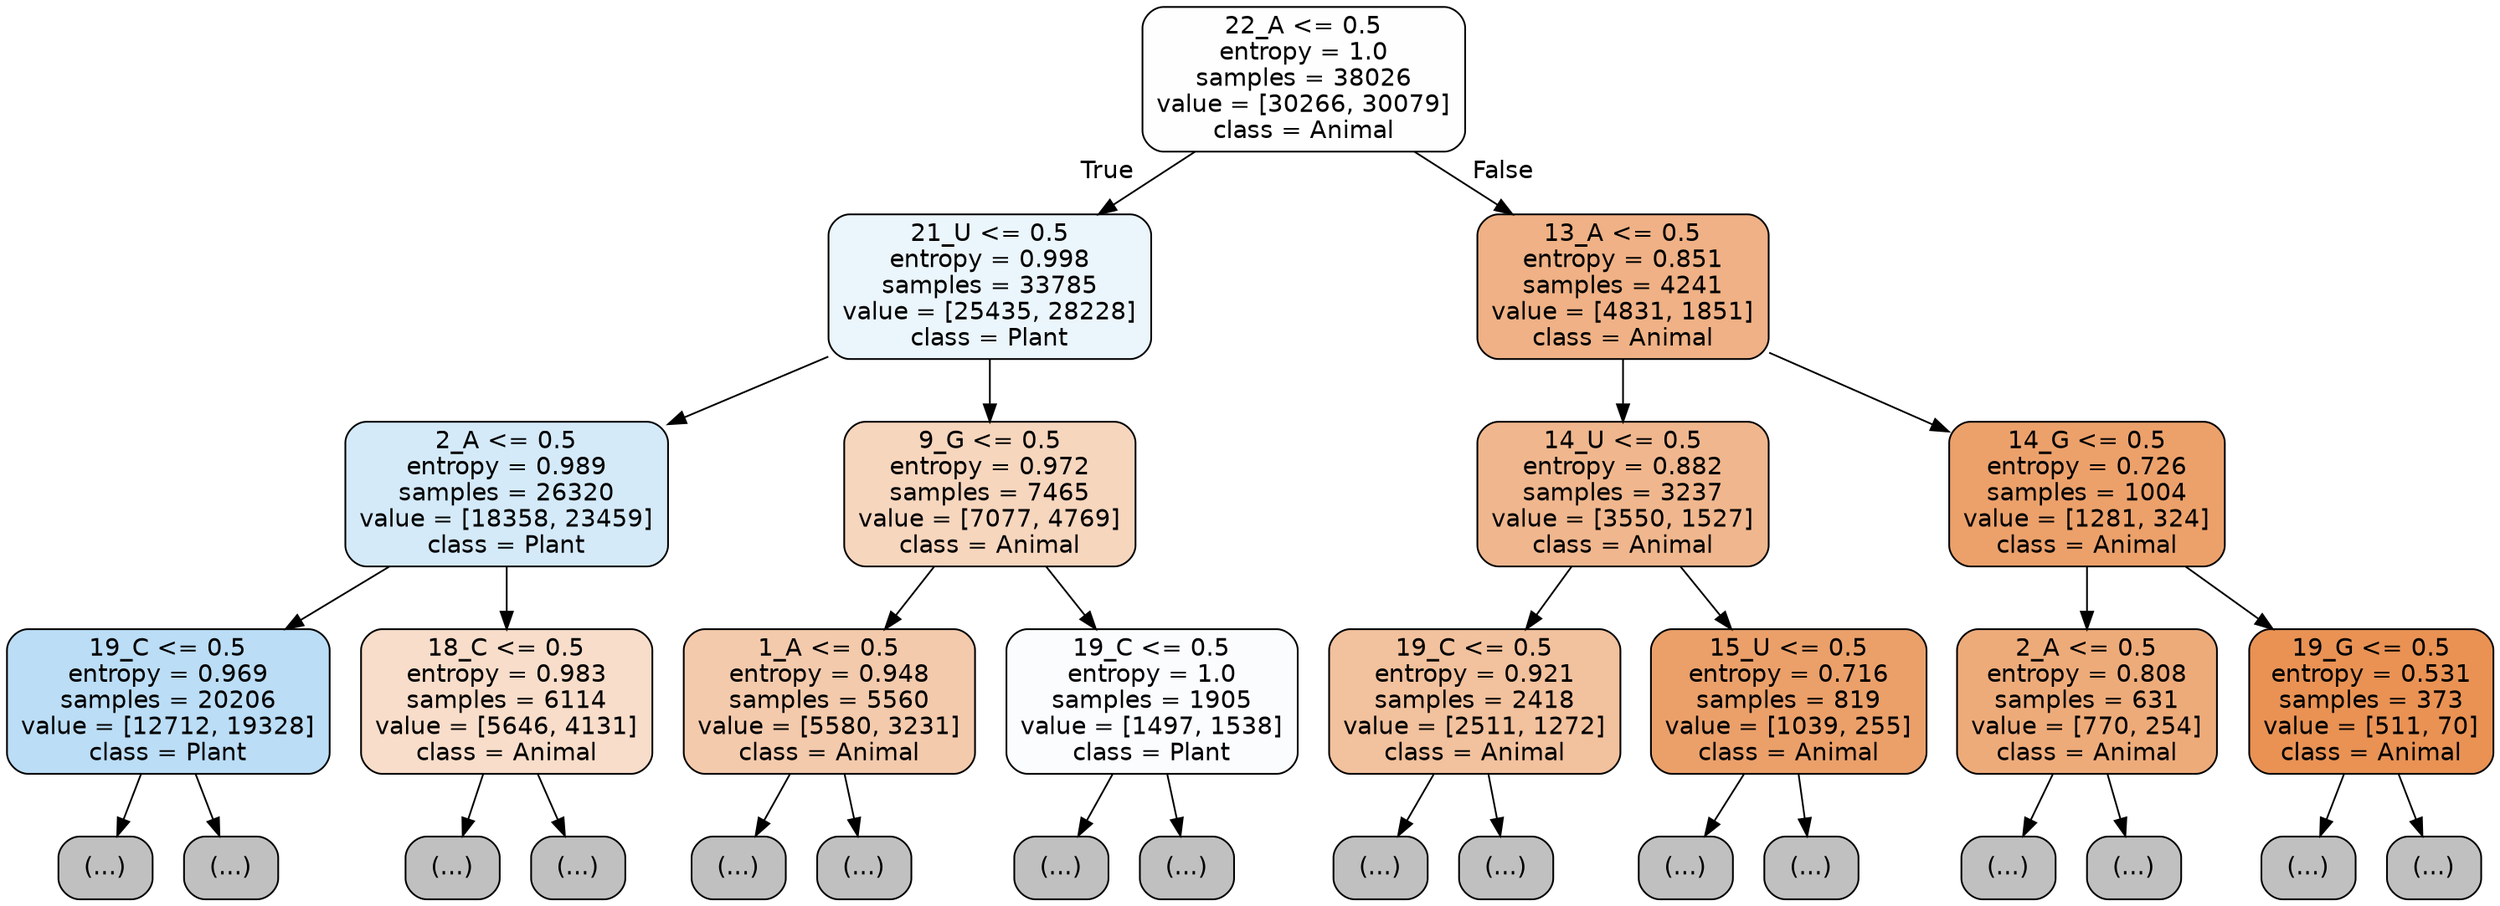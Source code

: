 digraph Tree {
node [shape=box, style="filled, rounded", color="black", fontname="helvetica"] ;
edge [fontname="helvetica"] ;
0 [label="22_A <= 0.5\nentropy = 1.0\nsamples = 38026\nvalue = [30266, 30079]\nclass = Animal", fillcolor="#fffefe"] ;
1 [label="21_U <= 0.5\nentropy = 0.998\nsamples = 33785\nvalue = [25435, 28228]\nclass = Plant", fillcolor="#ebf5fc"] ;
0 -> 1 [labeldistance=2.5, labelangle=45, headlabel="True"] ;
2 [label="2_A <= 0.5\nentropy = 0.989\nsamples = 26320\nvalue = [18358, 23459]\nclass = Plant", fillcolor="#d4eaf9"] ;
1 -> 2 ;
3 [label="19_C <= 0.5\nentropy = 0.969\nsamples = 20206\nvalue = [12712, 19328]\nclass = Plant", fillcolor="#bbddf6"] ;
2 -> 3 ;
4 [label="(...)", fillcolor="#C0C0C0"] ;
3 -> 4 ;
6535 [label="(...)", fillcolor="#C0C0C0"] ;
3 -> 6535 ;
8726 [label="18_C <= 0.5\nentropy = 0.983\nsamples = 6114\nvalue = [5646, 4131]\nclass = Animal", fillcolor="#f8ddca"] ;
2 -> 8726 ;
8727 [label="(...)", fillcolor="#C0C0C0"] ;
8726 -> 8727 ;
10868 [label="(...)", fillcolor="#C0C0C0"] ;
8726 -> 10868 ;
11469 [label="9_G <= 0.5\nentropy = 0.972\nsamples = 7465\nvalue = [7077, 4769]\nclass = Animal", fillcolor="#f7d6be"] ;
1 -> 11469 ;
11470 [label="1_A <= 0.5\nentropy = 0.948\nsamples = 5560\nvalue = [5580, 3231]\nclass = Animal", fillcolor="#f4caac"] ;
11469 -> 11470 ;
11471 [label="(...)", fillcolor="#C0C0C0"] ;
11470 -> 11471 ;
13330 [label="(...)", fillcolor="#C0C0C0"] ;
11470 -> 13330 ;
13867 [label="19_C <= 0.5\nentropy = 1.0\nsamples = 1905\nvalue = [1497, 1538]\nclass = Plant", fillcolor="#fafcfe"] ;
11469 -> 13867 ;
13868 [label="(...)", fillcolor="#C0C0C0"] ;
13867 -> 13868 ;
14547 [label="(...)", fillcolor="#C0C0C0"] ;
13867 -> 14547 ;
14722 [label="13_A <= 0.5\nentropy = 0.851\nsamples = 4241\nvalue = [4831, 1851]\nclass = Animal", fillcolor="#efb185"] ;
0 -> 14722 [labeldistance=2.5, labelangle=-45, headlabel="False"] ;
14723 [label="14_U <= 0.5\nentropy = 0.882\nsamples = 3237\nvalue = [3550, 1527]\nclass = Animal", fillcolor="#f0b78e"] ;
14722 -> 14723 ;
14724 [label="19_C <= 0.5\nentropy = 0.921\nsamples = 2418\nvalue = [2511, 1272]\nclass = Animal", fillcolor="#f2c19d"] ;
14723 -> 14724 ;
14725 [label="(...)", fillcolor="#C0C0C0"] ;
14724 -> 14725 ;
15510 [label="(...)", fillcolor="#C0C0C0"] ;
14724 -> 15510 ;
15811 [label="15_U <= 0.5\nentropy = 0.716\nsamples = 819\nvalue = [1039, 255]\nclass = Animal", fillcolor="#eba06a"] ;
14723 -> 15811 ;
15812 [label="(...)", fillcolor="#C0C0C0"] ;
15811 -> 15812 ;
16113 [label="(...)", fillcolor="#C0C0C0"] ;
15811 -> 16113 ;
16208 [label="14_G <= 0.5\nentropy = 0.726\nsamples = 1004\nvalue = [1281, 324]\nclass = Animal", fillcolor="#eca16b"] ;
14722 -> 16208 ;
16209 [label="2_A <= 0.5\nentropy = 0.808\nsamples = 631\nvalue = [770, 254]\nclass = Animal", fillcolor="#eeab7a"] ;
16208 -> 16209 ;
16210 [label="(...)", fillcolor="#C0C0C0"] ;
16209 -> 16210 ;
16423 [label="(...)", fillcolor="#C0C0C0"] ;
16209 -> 16423 ;
16504 [label="19_G <= 0.5\nentropy = 0.531\nsamples = 373\nvalue = [511, 70]\nclass = Animal", fillcolor="#e99254"] ;
16208 -> 16504 ;
16505 [label="(...)", fillcolor="#C0C0C0"] ;
16504 -> 16505 ;
16610 [label="(...)", fillcolor="#C0C0C0"] ;
16504 -> 16610 ;
}